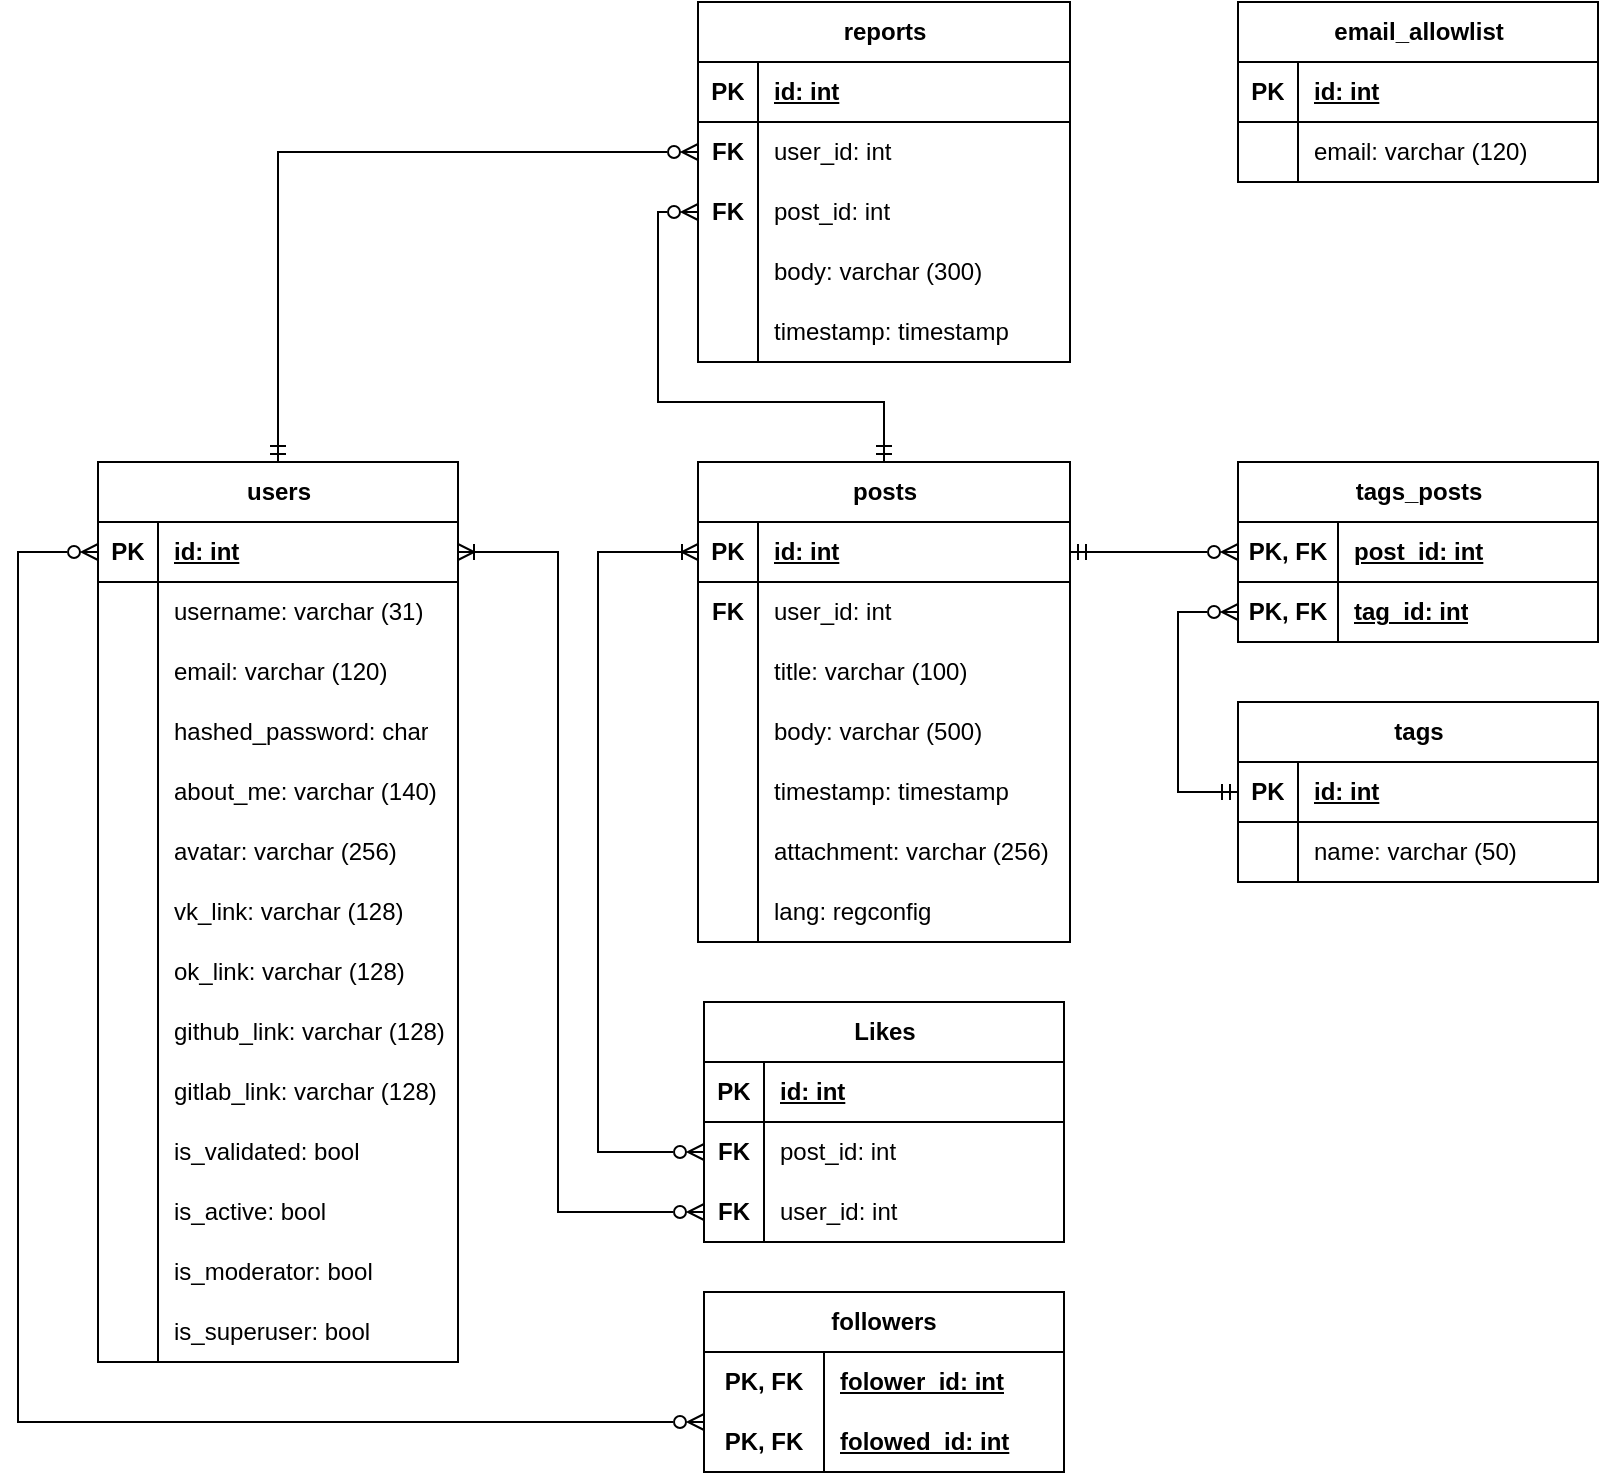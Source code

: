 <mxfile version="25.0.3">
  <diagram name="Page-1" id="2Q1OLSeuSMFc9mFQq8gH">
    <mxGraphModel dx="1562" dy="1948" grid="1" gridSize="10" guides="1" tooltips="1" connect="1" arrows="1" fold="1" page="1" pageScale="1" pageWidth="827" pageHeight="1169" math="0" shadow="0">
      <root>
        <mxCell id="0" />
        <mxCell id="1" parent="0" />
        <mxCell id="EeX4CJ8ePAJ3Jt6uAN1j-5" value="users" style="shape=table;startSize=30;container=1;collapsible=1;childLayout=tableLayout;fixedRows=1;rowLines=0;fontStyle=1;align=center;resizeLast=1;html=1;" parent="1" vertex="1">
          <mxGeometry x="90" y="80" width="180" height="450" as="geometry" />
        </mxCell>
        <mxCell id="EeX4CJ8ePAJ3Jt6uAN1j-6" value="" style="shape=tableRow;horizontal=0;startSize=0;swimlaneHead=0;swimlaneBody=0;fillColor=none;collapsible=0;dropTarget=0;points=[[0,0.5],[1,0.5]];portConstraint=eastwest;top=0;left=0;right=0;bottom=1;" parent="EeX4CJ8ePAJ3Jt6uAN1j-5" vertex="1">
          <mxGeometry y="30" width="180" height="30" as="geometry" />
        </mxCell>
        <mxCell id="EeX4CJ8ePAJ3Jt6uAN1j-7" value="PK" style="shape=partialRectangle;connectable=0;fillColor=none;top=0;left=0;bottom=0;right=0;fontStyle=1;overflow=hidden;whiteSpace=wrap;html=1;" parent="EeX4CJ8ePAJ3Jt6uAN1j-6" vertex="1">
          <mxGeometry width="30" height="30" as="geometry">
            <mxRectangle width="30" height="30" as="alternateBounds" />
          </mxGeometry>
        </mxCell>
        <mxCell id="EeX4CJ8ePAJ3Jt6uAN1j-8" value="id: int" style="shape=partialRectangle;connectable=0;fillColor=none;top=0;left=0;bottom=0;right=0;align=left;spacingLeft=6;fontStyle=5;overflow=hidden;whiteSpace=wrap;html=1;" parent="EeX4CJ8ePAJ3Jt6uAN1j-6" vertex="1">
          <mxGeometry x="30" width="150" height="30" as="geometry">
            <mxRectangle width="150" height="30" as="alternateBounds" />
          </mxGeometry>
        </mxCell>
        <mxCell id="EeX4CJ8ePAJ3Jt6uAN1j-9" value="" style="shape=tableRow;horizontal=0;startSize=0;swimlaneHead=0;swimlaneBody=0;fillColor=none;collapsible=0;dropTarget=0;points=[[0,0.5],[1,0.5]];portConstraint=eastwest;top=0;left=0;right=0;bottom=0;" parent="EeX4CJ8ePAJ3Jt6uAN1j-5" vertex="1">
          <mxGeometry y="60" width="180" height="30" as="geometry" />
        </mxCell>
        <mxCell id="EeX4CJ8ePAJ3Jt6uAN1j-10" value="" style="shape=partialRectangle;connectable=0;fillColor=none;top=0;left=0;bottom=0;right=0;editable=1;overflow=hidden;whiteSpace=wrap;html=1;" parent="EeX4CJ8ePAJ3Jt6uAN1j-9" vertex="1">
          <mxGeometry width="30" height="30" as="geometry">
            <mxRectangle width="30" height="30" as="alternateBounds" />
          </mxGeometry>
        </mxCell>
        <mxCell id="EeX4CJ8ePAJ3Jt6uAN1j-11" value="username: &lt;span&gt;varchar&lt;/span&gt; (31)" style="shape=partialRectangle;connectable=0;fillColor=none;top=0;left=0;bottom=0;right=0;align=left;spacingLeft=6;overflow=hidden;whiteSpace=wrap;html=1;" parent="EeX4CJ8ePAJ3Jt6uAN1j-9" vertex="1">
          <mxGeometry x="30" width="150" height="30" as="geometry">
            <mxRectangle width="150" height="30" as="alternateBounds" />
          </mxGeometry>
        </mxCell>
        <mxCell id="EeX4CJ8ePAJ3Jt6uAN1j-12" value="" style="shape=tableRow;horizontal=0;startSize=0;swimlaneHead=0;swimlaneBody=0;fillColor=none;collapsible=0;dropTarget=0;points=[[0,0.5],[1,0.5]];portConstraint=eastwest;top=0;left=0;right=0;bottom=0;" parent="EeX4CJ8ePAJ3Jt6uAN1j-5" vertex="1">
          <mxGeometry y="90" width="180" height="30" as="geometry" />
        </mxCell>
        <mxCell id="EeX4CJ8ePAJ3Jt6uAN1j-13" value="" style="shape=partialRectangle;connectable=0;fillColor=none;top=0;left=0;bottom=0;right=0;editable=1;overflow=hidden;whiteSpace=wrap;html=1;" parent="EeX4CJ8ePAJ3Jt6uAN1j-12" vertex="1">
          <mxGeometry width="30" height="30" as="geometry">
            <mxRectangle width="30" height="30" as="alternateBounds" />
          </mxGeometry>
        </mxCell>
        <mxCell id="EeX4CJ8ePAJ3Jt6uAN1j-14" value="email: &lt;span&gt;varchar&lt;/span&gt; (120)" style="shape=partialRectangle;connectable=0;fillColor=none;top=0;left=0;bottom=0;right=0;align=left;spacingLeft=6;overflow=hidden;whiteSpace=wrap;html=1;" parent="EeX4CJ8ePAJ3Jt6uAN1j-12" vertex="1">
          <mxGeometry x="30" width="150" height="30" as="geometry">
            <mxRectangle width="150" height="30" as="alternateBounds" />
          </mxGeometry>
        </mxCell>
        <mxCell id="EeX4CJ8ePAJ3Jt6uAN1j-15" value="" style="shape=tableRow;horizontal=0;startSize=0;swimlaneHead=0;swimlaneBody=0;fillColor=none;collapsible=0;dropTarget=0;points=[[0,0.5],[1,0.5]];portConstraint=eastwest;top=0;left=0;right=0;bottom=0;" parent="EeX4CJ8ePAJ3Jt6uAN1j-5" vertex="1">
          <mxGeometry y="120" width="180" height="30" as="geometry" />
        </mxCell>
        <mxCell id="EeX4CJ8ePAJ3Jt6uAN1j-16" value="" style="shape=partialRectangle;connectable=0;fillColor=none;top=0;left=0;bottom=0;right=0;editable=1;overflow=hidden;whiteSpace=wrap;html=1;" parent="EeX4CJ8ePAJ3Jt6uAN1j-15" vertex="1">
          <mxGeometry width="30" height="30" as="geometry">
            <mxRectangle width="30" height="30" as="alternateBounds" />
          </mxGeometry>
        </mxCell>
        <mxCell id="EeX4CJ8ePAJ3Jt6uAN1j-17" value="&lt;font face=&quot;Helvetica&quot;&gt;hashed_password: char&lt;/font&gt;" style="shape=partialRectangle;connectable=0;fillColor=none;top=0;left=0;bottom=0;right=0;align=left;spacingLeft=6;overflow=hidden;whiteSpace=wrap;html=1;" parent="EeX4CJ8ePAJ3Jt6uAN1j-15" vertex="1">
          <mxGeometry x="30" width="150" height="30" as="geometry">
            <mxRectangle width="150" height="30" as="alternateBounds" />
          </mxGeometry>
        </mxCell>
        <mxCell id="EeX4CJ8ePAJ3Jt6uAN1j-31" value="" style="shape=tableRow;horizontal=0;startSize=0;swimlaneHead=0;swimlaneBody=0;fillColor=none;collapsible=0;dropTarget=0;points=[[0,0.5],[1,0.5]];portConstraint=eastwest;top=0;left=0;right=0;bottom=0;" parent="EeX4CJ8ePAJ3Jt6uAN1j-5" vertex="1">
          <mxGeometry y="150" width="180" height="30" as="geometry" />
        </mxCell>
        <mxCell id="EeX4CJ8ePAJ3Jt6uAN1j-32" value="" style="shape=partialRectangle;connectable=0;fillColor=none;top=0;left=0;bottom=0;right=0;editable=1;overflow=hidden;whiteSpace=wrap;html=1;" parent="EeX4CJ8ePAJ3Jt6uAN1j-31" vertex="1">
          <mxGeometry width="30" height="30" as="geometry">
            <mxRectangle width="30" height="30" as="alternateBounds" />
          </mxGeometry>
        </mxCell>
        <mxCell id="EeX4CJ8ePAJ3Jt6uAN1j-33" value="about_me:&lt;span&gt; varchar&lt;/span&gt; (140)" style="shape=partialRectangle;connectable=0;fillColor=none;top=0;left=0;bottom=0;right=0;align=left;spacingLeft=6;overflow=hidden;whiteSpace=wrap;html=1;" parent="EeX4CJ8ePAJ3Jt6uAN1j-31" vertex="1">
          <mxGeometry x="30" width="150" height="30" as="geometry">
            <mxRectangle width="150" height="30" as="alternateBounds" />
          </mxGeometry>
        </mxCell>
        <mxCell id="EeX4CJ8ePAJ3Jt6uAN1j-34" value="" style="shape=tableRow;horizontal=0;startSize=0;swimlaneHead=0;swimlaneBody=0;fillColor=none;collapsible=0;dropTarget=0;points=[[0,0.5],[1,0.5]];portConstraint=eastwest;top=0;left=0;right=0;bottom=0;" parent="EeX4CJ8ePAJ3Jt6uAN1j-5" vertex="1">
          <mxGeometry y="180" width="180" height="30" as="geometry" />
        </mxCell>
        <mxCell id="EeX4CJ8ePAJ3Jt6uAN1j-35" value="" style="shape=partialRectangle;connectable=0;fillColor=none;top=0;left=0;bottom=0;right=0;editable=1;overflow=hidden;whiteSpace=wrap;html=1;" parent="EeX4CJ8ePAJ3Jt6uAN1j-34" vertex="1">
          <mxGeometry width="30" height="30" as="geometry">
            <mxRectangle width="30" height="30" as="alternateBounds" />
          </mxGeometry>
        </mxCell>
        <mxCell id="EeX4CJ8ePAJ3Jt6uAN1j-36" value="avatar: &lt;span&gt;varchar&lt;/span&gt; (256)" style="shape=partialRectangle;connectable=0;fillColor=none;top=0;left=0;bottom=0;right=0;align=left;spacingLeft=6;overflow=hidden;whiteSpace=wrap;html=1;" parent="EeX4CJ8ePAJ3Jt6uAN1j-34" vertex="1">
          <mxGeometry x="30" width="150" height="30" as="geometry">
            <mxRectangle width="150" height="30" as="alternateBounds" />
          </mxGeometry>
        </mxCell>
        <mxCell id="EeX4CJ8ePAJ3Jt6uAN1j-37" value="" style="shape=tableRow;horizontal=0;startSize=0;swimlaneHead=0;swimlaneBody=0;fillColor=none;collapsible=0;dropTarget=0;points=[[0,0.5],[1,0.5]];portConstraint=eastwest;top=0;left=0;right=0;bottom=0;" parent="EeX4CJ8ePAJ3Jt6uAN1j-5" vertex="1">
          <mxGeometry y="210" width="180" height="30" as="geometry" />
        </mxCell>
        <mxCell id="EeX4CJ8ePAJ3Jt6uAN1j-38" value="" style="shape=partialRectangle;connectable=0;fillColor=none;top=0;left=0;bottom=0;right=0;editable=1;overflow=hidden;whiteSpace=wrap;html=1;" parent="EeX4CJ8ePAJ3Jt6uAN1j-37" vertex="1">
          <mxGeometry width="30" height="30" as="geometry">
            <mxRectangle width="30" height="30" as="alternateBounds" />
          </mxGeometry>
        </mxCell>
        <mxCell id="EeX4CJ8ePAJ3Jt6uAN1j-39" value="&lt;div&gt;vk_link: &lt;span&gt;varchar &lt;/span&gt;(128)&lt;/div&gt;" style="shape=partialRectangle;connectable=0;fillColor=none;top=0;left=0;bottom=0;right=0;align=left;spacingLeft=6;overflow=hidden;whiteSpace=wrap;html=1;" parent="EeX4CJ8ePAJ3Jt6uAN1j-37" vertex="1">
          <mxGeometry x="30" width="150" height="30" as="geometry">
            <mxRectangle width="150" height="30" as="alternateBounds" />
          </mxGeometry>
        </mxCell>
        <mxCell id="EeX4CJ8ePAJ3Jt6uAN1j-40" value="" style="shape=tableRow;horizontal=0;startSize=0;swimlaneHead=0;swimlaneBody=0;fillColor=none;collapsible=0;dropTarget=0;points=[[0,0.5],[1,0.5]];portConstraint=eastwest;top=0;left=0;right=0;bottom=0;" parent="EeX4CJ8ePAJ3Jt6uAN1j-5" vertex="1">
          <mxGeometry y="240" width="180" height="30" as="geometry" />
        </mxCell>
        <mxCell id="EeX4CJ8ePAJ3Jt6uAN1j-41" value="" style="shape=partialRectangle;connectable=0;fillColor=none;top=0;left=0;bottom=0;right=0;editable=1;overflow=hidden;whiteSpace=wrap;html=1;" parent="EeX4CJ8ePAJ3Jt6uAN1j-40" vertex="1">
          <mxGeometry width="30" height="30" as="geometry">
            <mxRectangle width="30" height="30" as="alternateBounds" />
          </mxGeometry>
        </mxCell>
        <mxCell id="EeX4CJ8ePAJ3Jt6uAN1j-42" value="&lt;div&gt;ok_link: &lt;span&gt;varchar &lt;/span&gt;(128)&lt;/div&gt;" style="shape=partialRectangle;connectable=0;fillColor=none;top=0;left=0;bottom=0;right=0;align=left;spacingLeft=6;overflow=hidden;whiteSpace=wrap;html=1;" parent="EeX4CJ8ePAJ3Jt6uAN1j-40" vertex="1">
          <mxGeometry x="30" width="150" height="30" as="geometry">
            <mxRectangle width="150" height="30" as="alternateBounds" />
          </mxGeometry>
        </mxCell>
        <mxCell id="EeX4CJ8ePAJ3Jt6uAN1j-43" value="" style="shape=tableRow;horizontal=0;startSize=0;swimlaneHead=0;swimlaneBody=0;fillColor=none;collapsible=0;dropTarget=0;points=[[0,0.5],[1,0.5]];portConstraint=eastwest;top=0;left=0;right=0;bottom=0;" parent="EeX4CJ8ePAJ3Jt6uAN1j-5" vertex="1">
          <mxGeometry y="270" width="180" height="30" as="geometry" />
        </mxCell>
        <mxCell id="EeX4CJ8ePAJ3Jt6uAN1j-44" value="" style="shape=partialRectangle;connectable=0;fillColor=none;top=0;left=0;bottom=0;right=0;editable=1;overflow=hidden;whiteSpace=wrap;html=1;" parent="EeX4CJ8ePAJ3Jt6uAN1j-43" vertex="1">
          <mxGeometry width="30" height="30" as="geometry">
            <mxRectangle width="30" height="30" as="alternateBounds" />
          </mxGeometry>
        </mxCell>
        <mxCell id="EeX4CJ8ePAJ3Jt6uAN1j-45" value="&lt;div&gt;github_link: &lt;span&gt;varchar &lt;/span&gt;(128)&lt;/div&gt;" style="shape=partialRectangle;connectable=0;fillColor=none;top=0;left=0;bottom=0;right=0;align=left;spacingLeft=6;overflow=hidden;whiteSpace=wrap;html=1;" parent="EeX4CJ8ePAJ3Jt6uAN1j-43" vertex="1">
          <mxGeometry x="30" width="150" height="30" as="geometry">
            <mxRectangle width="150" height="30" as="alternateBounds" />
          </mxGeometry>
        </mxCell>
        <mxCell id="EeX4CJ8ePAJ3Jt6uAN1j-46" value="" style="shape=tableRow;horizontal=0;startSize=0;swimlaneHead=0;swimlaneBody=0;fillColor=none;collapsible=0;dropTarget=0;points=[[0,0.5],[1,0.5]];portConstraint=eastwest;top=0;left=0;right=0;bottom=0;" parent="EeX4CJ8ePAJ3Jt6uAN1j-5" vertex="1">
          <mxGeometry y="300" width="180" height="30" as="geometry" />
        </mxCell>
        <mxCell id="EeX4CJ8ePAJ3Jt6uAN1j-47" value="" style="shape=partialRectangle;connectable=0;fillColor=none;top=0;left=0;bottom=0;right=0;editable=1;overflow=hidden;whiteSpace=wrap;html=1;" parent="EeX4CJ8ePAJ3Jt6uAN1j-46" vertex="1">
          <mxGeometry width="30" height="30" as="geometry">
            <mxRectangle width="30" height="30" as="alternateBounds" />
          </mxGeometry>
        </mxCell>
        <mxCell id="EeX4CJ8ePAJ3Jt6uAN1j-48" value="&lt;div&gt;gitlab_link: &lt;span&gt;varchar &lt;/span&gt;(128)&lt;/div&gt;" style="shape=partialRectangle;connectable=0;fillColor=none;top=0;left=0;bottom=0;right=0;align=left;spacingLeft=6;overflow=hidden;whiteSpace=wrap;html=1;" parent="EeX4CJ8ePAJ3Jt6uAN1j-46" vertex="1">
          <mxGeometry x="30" width="150" height="30" as="geometry">
            <mxRectangle width="150" height="30" as="alternateBounds" />
          </mxGeometry>
        </mxCell>
        <mxCell id="EeX4CJ8ePAJ3Jt6uAN1j-49" value="" style="shape=tableRow;horizontal=0;startSize=0;swimlaneHead=0;swimlaneBody=0;fillColor=none;collapsible=0;dropTarget=0;points=[[0,0.5],[1,0.5]];portConstraint=eastwest;top=0;left=0;right=0;bottom=0;" parent="EeX4CJ8ePAJ3Jt6uAN1j-5" vertex="1">
          <mxGeometry y="330" width="180" height="30" as="geometry" />
        </mxCell>
        <mxCell id="EeX4CJ8ePAJ3Jt6uAN1j-50" value="" style="shape=partialRectangle;connectable=0;fillColor=none;top=0;left=0;bottom=0;right=0;editable=1;overflow=hidden;whiteSpace=wrap;html=1;" parent="EeX4CJ8ePAJ3Jt6uAN1j-49" vertex="1">
          <mxGeometry width="30" height="30" as="geometry">
            <mxRectangle width="30" height="30" as="alternateBounds" />
          </mxGeometry>
        </mxCell>
        <mxCell id="EeX4CJ8ePAJ3Jt6uAN1j-51" value="is_validated: bool" style="shape=partialRectangle;connectable=0;fillColor=none;top=0;left=0;bottom=0;right=0;align=left;spacingLeft=6;overflow=hidden;whiteSpace=wrap;html=1;" parent="EeX4CJ8ePAJ3Jt6uAN1j-49" vertex="1">
          <mxGeometry x="30" width="150" height="30" as="geometry">
            <mxRectangle width="150" height="30" as="alternateBounds" />
          </mxGeometry>
        </mxCell>
        <mxCell id="EeX4CJ8ePAJ3Jt6uAN1j-52" value="" style="shape=tableRow;horizontal=0;startSize=0;swimlaneHead=0;swimlaneBody=0;fillColor=none;collapsible=0;dropTarget=0;points=[[0,0.5],[1,0.5]];portConstraint=eastwest;top=0;left=0;right=0;bottom=0;" parent="EeX4CJ8ePAJ3Jt6uAN1j-5" vertex="1">
          <mxGeometry y="360" width="180" height="30" as="geometry" />
        </mxCell>
        <mxCell id="EeX4CJ8ePAJ3Jt6uAN1j-53" value="" style="shape=partialRectangle;connectable=0;fillColor=none;top=0;left=0;bottom=0;right=0;editable=1;overflow=hidden;whiteSpace=wrap;html=1;" parent="EeX4CJ8ePAJ3Jt6uAN1j-52" vertex="1">
          <mxGeometry width="30" height="30" as="geometry">
            <mxRectangle width="30" height="30" as="alternateBounds" />
          </mxGeometry>
        </mxCell>
        <mxCell id="EeX4CJ8ePAJ3Jt6uAN1j-54" value="is_active: bool" style="shape=partialRectangle;connectable=0;fillColor=none;top=0;left=0;bottom=0;right=0;align=left;spacingLeft=6;overflow=hidden;whiteSpace=wrap;html=1;" parent="EeX4CJ8ePAJ3Jt6uAN1j-52" vertex="1">
          <mxGeometry x="30" width="150" height="30" as="geometry">
            <mxRectangle width="150" height="30" as="alternateBounds" />
          </mxGeometry>
        </mxCell>
        <mxCell id="EeX4CJ8ePAJ3Jt6uAN1j-55" value="" style="shape=tableRow;horizontal=0;startSize=0;swimlaneHead=0;swimlaneBody=0;fillColor=none;collapsible=0;dropTarget=0;points=[[0,0.5],[1,0.5]];portConstraint=eastwest;top=0;left=0;right=0;bottom=0;" parent="EeX4CJ8ePAJ3Jt6uAN1j-5" vertex="1">
          <mxGeometry y="390" width="180" height="30" as="geometry" />
        </mxCell>
        <mxCell id="EeX4CJ8ePAJ3Jt6uAN1j-56" value="" style="shape=partialRectangle;connectable=0;fillColor=none;top=0;left=0;bottom=0;right=0;editable=1;overflow=hidden;whiteSpace=wrap;html=1;" parent="EeX4CJ8ePAJ3Jt6uAN1j-55" vertex="1">
          <mxGeometry width="30" height="30" as="geometry">
            <mxRectangle width="30" height="30" as="alternateBounds" />
          </mxGeometry>
        </mxCell>
        <mxCell id="EeX4CJ8ePAJ3Jt6uAN1j-57" value="is_moderator: bool" style="shape=partialRectangle;connectable=0;fillColor=none;top=0;left=0;bottom=0;right=0;align=left;spacingLeft=6;overflow=hidden;whiteSpace=wrap;html=1;" parent="EeX4CJ8ePAJ3Jt6uAN1j-55" vertex="1">
          <mxGeometry x="30" width="150" height="30" as="geometry">
            <mxRectangle width="150" height="30" as="alternateBounds" />
          </mxGeometry>
        </mxCell>
        <mxCell id="zmyb6nC7p92Y81AdXvrG-46" value="" style="shape=tableRow;horizontal=0;startSize=0;swimlaneHead=0;swimlaneBody=0;fillColor=none;collapsible=0;dropTarget=0;points=[[0,0.5],[1,0.5]];portConstraint=eastwest;top=0;left=0;right=0;bottom=0;" parent="EeX4CJ8ePAJ3Jt6uAN1j-5" vertex="1">
          <mxGeometry y="420" width="180" height="30" as="geometry" />
        </mxCell>
        <mxCell id="zmyb6nC7p92Y81AdXvrG-47" value="" style="shape=partialRectangle;connectable=0;fillColor=none;top=0;left=0;bottom=0;right=0;editable=1;overflow=hidden;whiteSpace=wrap;html=1;" parent="zmyb6nC7p92Y81AdXvrG-46" vertex="1">
          <mxGeometry width="30" height="30" as="geometry">
            <mxRectangle width="30" height="30" as="alternateBounds" />
          </mxGeometry>
        </mxCell>
        <mxCell id="zmyb6nC7p92Y81AdXvrG-48" value="is_superuser: bool" style="shape=partialRectangle;connectable=0;fillColor=none;top=0;left=0;bottom=0;right=0;align=left;spacingLeft=6;overflow=hidden;whiteSpace=wrap;html=1;" parent="zmyb6nC7p92Y81AdXvrG-46" vertex="1">
          <mxGeometry x="30" width="150" height="30" as="geometry">
            <mxRectangle width="150" height="30" as="alternateBounds" />
          </mxGeometry>
        </mxCell>
        <mxCell id="EeX4CJ8ePAJ3Jt6uAN1j-74" value="tags" style="shape=table;startSize=30;container=1;collapsible=1;childLayout=tableLayout;fixedRows=1;rowLines=0;fontStyle=1;align=center;resizeLast=1;html=1;" parent="1" vertex="1">
          <mxGeometry x="660" y="200" width="180" height="90" as="geometry" />
        </mxCell>
        <mxCell id="EeX4CJ8ePAJ3Jt6uAN1j-75" value="" style="shape=tableRow;horizontal=0;startSize=0;swimlaneHead=0;swimlaneBody=0;fillColor=none;collapsible=0;dropTarget=0;points=[[0,0.5],[1,0.5]];portConstraint=eastwest;top=0;left=0;right=0;bottom=1;" parent="EeX4CJ8ePAJ3Jt6uAN1j-74" vertex="1">
          <mxGeometry y="30" width="180" height="30" as="geometry" />
        </mxCell>
        <mxCell id="EeX4CJ8ePAJ3Jt6uAN1j-76" value="PK" style="shape=partialRectangle;connectable=0;fillColor=none;top=0;left=0;bottom=0;right=0;fontStyle=1;overflow=hidden;whiteSpace=wrap;html=1;" parent="EeX4CJ8ePAJ3Jt6uAN1j-75" vertex="1">
          <mxGeometry width="30" height="30" as="geometry">
            <mxRectangle width="30" height="30" as="alternateBounds" />
          </mxGeometry>
        </mxCell>
        <mxCell id="EeX4CJ8ePAJ3Jt6uAN1j-77" value="id: int" style="shape=partialRectangle;connectable=0;fillColor=none;top=0;left=0;bottom=0;right=0;align=left;spacingLeft=6;fontStyle=5;overflow=hidden;whiteSpace=wrap;html=1;" parent="EeX4CJ8ePAJ3Jt6uAN1j-75" vertex="1">
          <mxGeometry x="30" width="150" height="30" as="geometry">
            <mxRectangle width="150" height="30" as="alternateBounds" />
          </mxGeometry>
        </mxCell>
        <mxCell id="EeX4CJ8ePAJ3Jt6uAN1j-78" value="" style="shape=tableRow;horizontal=0;startSize=0;swimlaneHead=0;swimlaneBody=0;fillColor=none;collapsible=0;dropTarget=0;points=[[0,0.5],[1,0.5]];portConstraint=eastwest;top=0;left=0;right=0;bottom=0;" parent="EeX4CJ8ePAJ3Jt6uAN1j-74" vertex="1">
          <mxGeometry y="60" width="180" height="30" as="geometry" />
        </mxCell>
        <mxCell id="EeX4CJ8ePAJ3Jt6uAN1j-79" value="" style="shape=partialRectangle;connectable=0;fillColor=none;top=0;left=0;bottom=0;right=0;editable=1;overflow=hidden;whiteSpace=wrap;html=1;" parent="EeX4CJ8ePAJ3Jt6uAN1j-78" vertex="1">
          <mxGeometry width="30" height="30" as="geometry">
            <mxRectangle width="30" height="30" as="alternateBounds" />
          </mxGeometry>
        </mxCell>
        <mxCell id="EeX4CJ8ePAJ3Jt6uAN1j-80" value="name: &lt;span&gt;varchar&lt;/span&gt; (50)" style="shape=partialRectangle;connectable=0;fillColor=none;top=0;left=0;bottom=0;right=0;align=left;spacingLeft=6;overflow=hidden;whiteSpace=wrap;html=1;" parent="EeX4CJ8ePAJ3Jt6uAN1j-78" vertex="1">
          <mxGeometry x="30" width="150" height="30" as="geometry">
            <mxRectangle width="150" height="30" as="alternateBounds" />
          </mxGeometry>
        </mxCell>
        <mxCell id="do1smNOPOPB0m0wCNJ7d-18" style="edgeStyle=orthogonalEdgeStyle;rounded=0;orthogonalLoop=1;jettySize=auto;html=1;entryX=0;entryY=0.5;entryDx=0;entryDy=0;endArrow=ERzeroToMany;endFill=0;startArrow=ERzeroToMany;startFill=0;" parent="1" source="EeX4CJ8ePAJ3Jt6uAN1j-106" target="EeX4CJ8ePAJ3Jt6uAN1j-6" edge="1">
          <mxGeometry relative="1" as="geometry">
            <Array as="points">
              <mxPoint x="50" y="560" />
              <mxPoint x="50" y="125" />
            </Array>
          </mxGeometry>
        </mxCell>
        <mxCell id="EeX4CJ8ePAJ3Jt6uAN1j-106" value="followers" style="shape=table;startSize=30;container=1;collapsible=1;childLayout=tableLayout;fixedRows=1;rowLines=0;fontStyle=1;align=center;resizeLast=1;html=1;whiteSpace=wrap;" parent="1" vertex="1">
          <mxGeometry x="393" y="495" width="180" height="90" as="geometry" />
        </mxCell>
        <mxCell id="EeX4CJ8ePAJ3Jt6uAN1j-107" value="" style="shape=tableRow;horizontal=0;startSize=0;swimlaneHead=0;swimlaneBody=0;fillColor=none;collapsible=0;dropTarget=0;points=[[0,0.5],[1,0.5]];portConstraint=eastwest;top=0;left=0;right=0;bottom=0;html=1;" parent="EeX4CJ8ePAJ3Jt6uAN1j-106" vertex="1">
          <mxGeometry y="30" width="180" height="30" as="geometry" />
        </mxCell>
        <mxCell id="EeX4CJ8ePAJ3Jt6uAN1j-108" value="PK, FK" style="shape=partialRectangle;connectable=0;fillColor=none;top=0;left=0;bottom=0;right=0;fontStyle=1;overflow=hidden;html=1;whiteSpace=wrap;" parent="EeX4CJ8ePAJ3Jt6uAN1j-107" vertex="1">
          <mxGeometry width="60" height="30" as="geometry">
            <mxRectangle width="60" height="30" as="alternateBounds" />
          </mxGeometry>
        </mxCell>
        <mxCell id="EeX4CJ8ePAJ3Jt6uAN1j-109" value="folower_id: int" style="shape=partialRectangle;connectable=0;fillColor=none;top=0;left=0;bottom=0;right=0;align=left;spacingLeft=6;fontStyle=5;overflow=hidden;html=1;whiteSpace=wrap;" parent="EeX4CJ8ePAJ3Jt6uAN1j-107" vertex="1">
          <mxGeometry x="60" width="120" height="30" as="geometry">
            <mxRectangle width="120" height="30" as="alternateBounds" />
          </mxGeometry>
        </mxCell>
        <mxCell id="EeX4CJ8ePAJ3Jt6uAN1j-110" value="" style="shape=tableRow;horizontal=0;startSize=0;swimlaneHead=0;swimlaneBody=0;fillColor=none;collapsible=0;dropTarget=0;points=[[0,0.5],[1,0.5]];portConstraint=eastwest;top=0;left=0;right=0;bottom=1;html=1;" parent="EeX4CJ8ePAJ3Jt6uAN1j-106" vertex="1">
          <mxGeometry y="60" width="180" height="30" as="geometry" />
        </mxCell>
        <mxCell id="EeX4CJ8ePAJ3Jt6uAN1j-111" value="PK, FK" style="shape=partialRectangle;connectable=0;fillColor=none;top=0;left=0;bottom=0;right=0;fontStyle=1;overflow=hidden;html=1;whiteSpace=wrap;" parent="EeX4CJ8ePAJ3Jt6uAN1j-110" vertex="1">
          <mxGeometry width="60" height="30" as="geometry">
            <mxRectangle width="60" height="30" as="alternateBounds" />
          </mxGeometry>
        </mxCell>
        <mxCell id="EeX4CJ8ePAJ3Jt6uAN1j-112" value="folowed_id: int" style="shape=partialRectangle;connectable=0;fillColor=none;top=0;left=0;bottom=0;right=0;align=left;spacingLeft=6;fontStyle=5;overflow=hidden;html=1;whiteSpace=wrap;" parent="EeX4CJ8ePAJ3Jt6uAN1j-110" vertex="1">
          <mxGeometry x="60" width="120" height="30" as="geometry">
            <mxRectangle width="120" height="30" as="alternateBounds" />
          </mxGeometry>
        </mxCell>
        <mxCell id="EeX4CJ8ePAJ3Jt6uAN1j-121" value="Likes" style="shape=table;startSize=30;container=1;collapsible=1;childLayout=tableLayout;fixedRows=1;rowLines=0;fontStyle=1;align=center;resizeLast=1;html=1;" parent="1" vertex="1">
          <mxGeometry x="393" y="350" width="180" height="120" as="geometry" />
        </mxCell>
        <mxCell id="EeX4CJ8ePAJ3Jt6uAN1j-122" value="" style="shape=tableRow;horizontal=0;startSize=0;swimlaneHead=0;swimlaneBody=0;fillColor=none;collapsible=0;dropTarget=0;points=[[0,0.5],[1,0.5]];portConstraint=eastwest;top=0;left=0;right=0;bottom=1;" parent="EeX4CJ8ePAJ3Jt6uAN1j-121" vertex="1">
          <mxGeometry y="30" width="180" height="30" as="geometry" />
        </mxCell>
        <mxCell id="EeX4CJ8ePAJ3Jt6uAN1j-123" value="PK" style="shape=partialRectangle;connectable=0;fillColor=none;top=0;left=0;bottom=0;right=0;fontStyle=1;overflow=hidden;whiteSpace=wrap;html=1;" parent="EeX4CJ8ePAJ3Jt6uAN1j-122" vertex="1">
          <mxGeometry width="30" height="30" as="geometry">
            <mxRectangle width="30" height="30" as="alternateBounds" />
          </mxGeometry>
        </mxCell>
        <mxCell id="EeX4CJ8ePAJ3Jt6uAN1j-124" value="id: int" style="shape=partialRectangle;connectable=0;fillColor=none;top=0;left=0;bottom=0;right=0;align=left;spacingLeft=6;fontStyle=5;overflow=hidden;whiteSpace=wrap;html=1;" parent="EeX4CJ8ePAJ3Jt6uAN1j-122" vertex="1">
          <mxGeometry x="30" width="150" height="30" as="geometry">
            <mxRectangle width="150" height="30" as="alternateBounds" />
          </mxGeometry>
        </mxCell>
        <mxCell id="EeX4CJ8ePAJ3Jt6uAN1j-125" value="" style="shape=tableRow;horizontal=0;startSize=0;swimlaneHead=0;swimlaneBody=0;fillColor=none;collapsible=0;dropTarget=0;points=[[0,0.5],[1,0.5]];portConstraint=eastwest;top=0;left=0;right=0;bottom=0;" parent="EeX4CJ8ePAJ3Jt6uAN1j-121" vertex="1">
          <mxGeometry y="60" width="180" height="30" as="geometry" />
        </mxCell>
        <mxCell id="EeX4CJ8ePAJ3Jt6uAN1j-126" value="FK" style="shape=partialRectangle;connectable=0;fillColor=none;top=0;left=0;bottom=0;right=0;editable=1;overflow=hidden;whiteSpace=wrap;html=1;fontStyle=1" parent="EeX4CJ8ePAJ3Jt6uAN1j-125" vertex="1">
          <mxGeometry width="30" height="30" as="geometry">
            <mxRectangle width="30" height="30" as="alternateBounds" />
          </mxGeometry>
        </mxCell>
        <mxCell id="EeX4CJ8ePAJ3Jt6uAN1j-127" value="post_id: int" style="shape=partialRectangle;connectable=0;fillColor=none;top=0;left=0;bottom=0;right=0;align=left;spacingLeft=6;overflow=hidden;whiteSpace=wrap;html=1;" parent="EeX4CJ8ePAJ3Jt6uAN1j-125" vertex="1">
          <mxGeometry x="30" width="150" height="30" as="geometry">
            <mxRectangle width="150" height="30" as="alternateBounds" />
          </mxGeometry>
        </mxCell>
        <mxCell id="EeX4CJ8ePAJ3Jt6uAN1j-128" value="" style="shape=tableRow;horizontal=0;startSize=0;swimlaneHead=0;swimlaneBody=0;fillColor=none;collapsible=0;dropTarget=0;points=[[0,0.5],[1,0.5]];portConstraint=eastwest;top=0;left=0;right=0;bottom=0;fontStyle=1" parent="EeX4CJ8ePAJ3Jt6uAN1j-121" vertex="1">
          <mxGeometry y="90" width="180" height="30" as="geometry" />
        </mxCell>
        <mxCell id="EeX4CJ8ePAJ3Jt6uAN1j-129" value="&lt;b&gt;FK&lt;/b&gt;" style="shape=partialRectangle;connectable=0;fillColor=none;top=0;left=0;bottom=0;right=0;editable=1;overflow=hidden;whiteSpace=wrap;html=1;" parent="EeX4CJ8ePAJ3Jt6uAN1j-128" vertex="1">
          <mxGeometry width="30" height="30" as="geometry">
            <mxRectangle width="30" height="30" as="alternateBounds" />
          </mxGeometry>
        </mxCell>
        <mxCell id="EeX4CJ8ePAJ3Jt6uAN1j-130" value="user_id: int" style="shape=partialRectangle;connectable=0;fillColor=none;top=0;left=0;bottom=0;right=0;align=left;spacingLeft=6;overflow=hidden;whiteSpace=wrap;html=1;" parent="EeX4CJ8ePAJ3Jt6uAN1j-128" vertex="1">
          <mxGeometry x="30" width="150" height="30" as="geometry">
            <mxRectangle width="150" height="30" as="alternateBounds" />
          </mxGeometry>
        </mxCell>
        <mxCell id="EeX4CJ8ePAJ3Jt6uAN1j-58" value="posts" style="shape=table;startSize=30;container=1;collapsible=1;childLayout=tableLayout;fixedRows=1;rowLines=0;fontStyle=1;align=center;resizeLast=1;html=1;" parent="1" vertex="1">
          <mxGeometry x="390" y="80" width="186" height="240" as="geometry" />
        </mxCell>
        <mxCell id="EeX4CJ8ePAJ3Jt6uAN1j-59" value="" style="shape=tableRow;horizontal=0;startSize=0;swimlaneHead=0;swimlaneBody=0;fillColor=none;collapsible=0;dropTarget=0;points=[[0,0.5],[1,0.5]];portConstraint=eastwest;top=0;left=0;right=0;bottom=1;" parent="EeX4CJ8ePAJ3Jt6uAN1j-58" vertex="1">
          <mxGeometry y="30" width="186" height="30" as="geometry" />
        </mxCell>
        <mxCell id="EeX4CJ8ePAJ3Jt6uAN1j-60" value="PK" style="shape=partialRectangle;connectable=0;fillColor=none;top=0;left=0;bottom=0;right=0;fontStyle=1;overflow=hidden;whiteSpace=wrap;html=1;" parent="EeX4CJ8ePAJ3Jt6uAN1j-59" vertex="1">
          <mxGeometry width="30" height="30" as="geometry">
            <mxRectangle width="30" height="30" as="alternateBounds" />
          </mxGeometry>
        </mxCell>
        <mxCell id="EeX4CJ8ePAJ3Jt6uAN1j-61" value="id: int" style="shape=partialRectangle;connectable=0;fillColor=none;top=0;left=0;bottom=0;right=0;align=left;spacingLeft=6;fontStyle=5;overflow=hidden;whiteSpace=wrap;html=1;" parent="EeX4CJ8ePAJ3Jt6uAN1j-59" vertex="1">
          <mxGeometry x="30" width="156" height="30" as="geometry">
            <mxRectangle width="156" height="30" as="alternateBounds" />
          </mxGeometry>
        </mxCell>
        <mxCell id="EeX4CJ8ePAJ3Jt6uAN1j-71" value="" style="shape=tableRow;horizontal=0;startSize=0;swimlaneHead=0;swimlaneBody=0;fillColor=none;collapsible=0;dropTarget=0;points=[[0,0.5],[1,0.5]];portConstraint=eastwest;top=0;left=0;right=0;bottom=0;" parent="EeX4CJ8ePAJ3Jt6uAN1j-58" vertex="1">
          <mxGeometry y="60" width="186" height="30" as="geometry" />
        </mxCell>
        <mxCell id="EeX4CJ8ePAJ3Jt6uAN1j-72" value="FK" style="shape=partialRectangle;connectable=0;fillColor=none;top=0;left=0;bottom=0;right=0;editable=1;overflow=hidden;whiteSpace=wrap;html=1;fontStyle=1" parent="EeX4CJ8ePAJ3Jt6uAN1j-71" vertex="1">
          <mxGeometry width="30" height="30" as="geometry">
            <mxRectangle width="30" height="30" as="alternateBounds" />
          </mxGeometry>
        </mxCell>
        <mxCell id="EeX4CJ8ePAJ3Jt6uAN1j-73" value="user_id: int" style="shape=partialRectangle;connectable=0;fillColor=none;top=0;left=0;bottom=0;right=0;align=left;spacingLeft=6;overflow=hidden;whiteSpace=wrap;html=1;" parent="EeX4CJ8ePAJ3Jt6uAN1j-71" vertex="1">
          <mxGeometry x="30" width="156" height="30" as="geometry">
            <mxRectangle width="156" height="30" as="alternateBounds" />
          </mxGeometry>
        </mxCell>
        <mxCell id="EeX4CJ8ePAJ3Jt6uAN1j-65" value="" style="shape=tableRow;horizontal=0;startSize=0;swimlaneHead=0;swimlaneBody=0;fillColor=none;collapsible=0;dropTarget=0;points=[[0,0.5],[1,0.5]];portConstraint=eastwest;top=0;left=0;right=0;bottom=0;" parent="EeX4CJ8ePAJ3Jt6uAN1j-58" vertex="1">
          <mxGeometry y="90" width="186" height="30" as="geometry" />
        </mxCell>
        <mxCell id="EeX4CJ8ePAJ3Jt6uAN1j-66" value="" style="shape=partialRectangle;connectable=0;fillColor=none;top=0;left=0;bottom=0;right=0;editable=1;overflow=hidden;whiteSpace=wrap;html=1;" parent="EeX4CJ8ePAJ3Jt6uAN1j-65" vertex="1">
          <mxGeometry width="30" height="30" as="geometry">
            <mxRectangle width="30" height="30" as="alternateBounds" />
          </mxGeometry>
        </mxCell>
        <mxCell id="EeX4CJ8ePAJ3Jt6uAN1j-67" value="title: &lt;span&gt;varchar&lt;/span&gt; (100)" style="shape=partialRectangle;connectable=0;fillColor=none;top=0;left=0;bottom=0;right=0;align=left;spacingLeft=6;overflow=hidden;whiteSpace=wrap;html=1;" parent="EeX4CJ8ePAJ3Jt6uAN1j-65" vertex="1">
          <mxGeometry x="30" width="156" height="30" as="geometry">
            <mxRectangle width="156" height="30" as="alternateBounds" />
          </mxGeometry>
        </mxCell>
        <mxCell id="do1smNOPOPB0m0wCNJ7d-1" value="" style="shape=tableRow;horizontal=0;startSize=0;swimlaneHead=0;swimlaneBody=0;fillColor=none;collapsible=0;dropTarget=0;points=[[0,0.5],[1,0.5]];portConstraint=eastwest;top=0;left=0;right=0;bottom=0;" parent="EeX4CJ8ePAJ3Jt6uAN1j-58" vertex="1">
          <mxGeometry y="120" width="186" height="30" as="geometry" />
        </mxCell>
        <mxCell id="do1smNOPOPB0m0wCNJ7d-2" value="" style="shape=partialRectangle;connectable=0;fillColor=none;top=0;left=0;bottom=0;right=0;editable=1;overflow=hidden;whiteSpace=wrap;html=1;" parent="do1smNOPOPB0m0wCNJ7d-1" vertex="1">
          <mxGeometry width="30" height="30" as="geometry">
            <mxRectangle width="30" height="30" as="alternateBounds" />
          </mxGeometry>
        </mxCell>
        <mxCell id="do1smNOPOPB0m0wCNJ7d-3" value="body: &lt;span&gt;varchar&lt;/span&gt; (500)" style="shape=partialRectangle;connectable=0;fillColor=none;top=0;left=0;bottom=0;right=0;align=left;spacingLeft=6;overflow=hidden;whiteSpace=wrap;html=1;" parent="do1smNOPOPB0m0wCNJ7d-1" vertex="1">
          <mxGeometry x="30" width="156" height="30" as="geometry">
            <mxRectangle width="156" height="30" as="alternateBounds" />
          </mxGeometry>
        </mxCell>
        <mxCell id="EeX4CJ8ePAJ3Jt6uAN1j-90" value="" style="shape=tableRow;horizontal=0;startSize=0;swimlaneHead=0;swimlaneBody=0;fillColor=none;collapsible=0;dropTarget=0;points=[[0,0.5],[1,0.5]];portConstraint=eastwest;top=0;left=0;right=0;bottom=0;" parent="EeX4CJ8ePAJ3Jt6uAN1j-58" vertex="1">
          <mxGeometry y="150" width="186" height="30" as="geometry" />
        </mxCell>
        <mxCell id="EeX4CJ8ePAJ3Jt6uAN1j-91" value="" style="shape=partialRectangle;connectable=0;fillColor=none;top=0;left=0;bottom=0;right=0;editable=1;overflow=hidden;whiteSpace=wrap;html=1;" parent="EeX4CJ8ePAJ3Jt6uAN1j-90" vertex="1">
          <mxGeometry width="30" height="30" as="geometry">
            <mxRectangle width="30" height="30" as="alternateBounds" />
          </mxGeometry>
        </mxCell>
        <mxCell id="EeX4CJ8ePAJ3Jt6uAN1j-92" value="timestamp: timestamp" style="shape=partialRectangle;connectable=0;fillColor=none;top=0;left=0;bottom=0;right=0;align=left;spacingLeft=6;overflow=hidden;whiteSpace=wrap;html=1;" parent="EeX4CJ8ePAJ3Jt6uAN1j-90" vertex="1">
          <mxGeometry x="30" width="156" height="30" as="geometry">
            <mxRectangle width="156" height="30" as="alternateBounds" />
          </mxGeometry>
        </mxCell>
        <mxCell id="EeX4CJ8ePAJ3Jt6uAN1j-68" value="" style="shape=tableRow;horizontal=0;startSize=0;swimlaneHead=0;swimlaneBody=0;fillColor=none;collapsible=0;dropTarget=0;points=[[0,0.5],[1,0.5]];portConstraint=eastwest;top=0;left=0;right=0;bottom=0;" parent="EeX4CJ8ePAJ3Jt6uAN1j-58" vertex="1">
          <mxGeometry y="180" width="186" height="30" as="geometry" />
        </mxCell>
        <mxCell id="EeX4CJ8ePAJ3Jt6uAN1j-69" value="" style="shape=partialRectangle;connectable=0;fillColor=none;top=0;left=0;bottom=0;right=0;editable=1;overflow=hidden;whiteSpace=wrap;html=1;" parent="EeX4CJ8ePAJ3Jt6uAN1j-68" vertex="1">
          <mxGeometry width="30" height="30" as="geometry">
            <mxRectangle width="30" height="30" as="alternateBounds" />
          </mxGeometry>
        </mxCell>
        <mxCell id="EeX4CJ8ePAJ3Jt6uAN1j-70" value="attachment: &lt;span&gt;varchar&lt;/span&gt; (256)" style="shape=partialRectangle;connectable=0;fillColor=none;top=0;left=0;bottom=0;right=0;align=left;spacingLeft=6;overflow=hidden;whiteSpace=wrap;html=1;" parent="EeX4CJ8ePAJ3Jt6uAN1j-68" vertex="1">
          <mxGeometry x="30" width="156" height="30" as="geometry">
            <mxRectangle width="156" height="30" as="alternateBounds" />
          </mxGeometry>
        </mxCell>
        <mxCell id="BcSxE7E0WdXTvdpbZ13C-44" value="" style="shape=tableRow;horizontal=0;startSize=0;swimlaneHead=0;swimlaneBody=0;fillColor=none;collapsible=0;dropTarget=0;points=[[0,0.5],[1,0.5]];portConstraint=eastwest;top=0;left=0;right=0;bottom=0;" vertex="1" parent="EeX4CJ8ePAJ3Jt6uAN1j-58">
          <mxGeometry y="210" width="186" height="30" as="geometry" />
        </mxCell>
        <mxCell id="BcSxE7E0WdXTvdpbZ13C-45" value="" style="shape=partialRectangle;connectable=0;fillColor=none;top=0;left=0;bottom=0;right=0;editable=1;overflow=hidden;whiteSpace=wrap;html=1;" vertex="1" parent="BcSxE7E0WdXTvdpbZ13C-44">
          <mxGeometry width="30" height="30" as="geometry">
            <mxRectangle width="30" height="30" as="alternateBounds" />
          </mxGeometry>
        </mxCell>
        <mxCell id="BcSxE7E0WdXTvdpbZ13C-46" value="lang: regconfig" style="shape=partialRectangle;connectable=0;fillColor=none;top=0;left=0;bottom=0;right=0;align=left;spacingLeft=6;overflow=hidden;whiteSpace=wrap;html=1;" vertex="1" parent="BcSxE7E0WdXTvdpbZ13C-44">
          <mxGeometry x="30" width="156" height="30" as="geometry">
            <mxRectangle width="156" height="30" as="alternateBounds" />
          </mxGeometry>
        </mxCell>
        <mxCell id="do1smNOPOPB0m0wCNJ7d-4" value="tags_posts" style="shape=table;startSize=30;container=1;collapsible=1;childLayout=tableLayout;fixedRows=1;rowLines=0;fontStyle=1;align=center;resizeLast=1;html=1;" parent="1" vertex="1">
          <mxGeometry x="660" y="80" width="180" height="90" as="geometry" />
        </mxCell>
        <mxCell id="do1smNOPOPB0m0wCNJ7d-5" value="" style="shape=tableRow;horizontal=0;startSize=0;swimlaneHead=0;swimlaneBody=0;fillColor=none;collapsible=0;dropTarget=0;points=[[0,0.5],[1,0.5]];portConstraint=eastwest;top=0;left=0;right=0;bottom=1;" parent="do1smNOPOPB0m0wCNJ7d-4" vertex="1">
          <mxGeometry y="30" width="180" height="30" as="geometry" />
        </mxCell>
        <mxCell id="do1smNOPOPB0m0wCNJ7d-6" value="PK, FK" style="shape=partialRectangle;connectable=0;fillColor=none;top=0;left=0;bottom=0;right=0;fontStyle=1;overflow=hidden;whiteSpace=wrap;html=1;" parent="do1smNOPOPB0m0wCNJ7d-5" vertex="1">
          <mxGeometry width="50" height="30" as="geometry">
            <mxRectangle width="50" height="30" as="alternateBounds" />
          </mxGeometry>
        </mxCell>
        <mxCell id="do1smNOPOPB0m0wCNJ7d-7" value="post_id: int" style="shape=partialRectangle;connectable=0;fillColor=none;top=0;left=0;bottom=0;right=0;align=left;spacingLeft=6;fontStyle=5;overflow=hidden;whiteSpace=wrap;html=1;" parent="do1smNOPOPB0m0wCNJ7d-5" vertex="1">
          <mxGeometry x="50" width="130" height="30" as="geometry">
            <mxRectangle width="130" height="30" as="alternateBounds" />
          </mxGeometry>
        </mxCell>
        <mxCell id="do1smNOPOPB0m0wCNJ7d-11" value="" style="shape=tableRow;horizontal=0;startSize=0;swimlaneHead=0;swimlaneBody=0;fillColor=none;collapsible=0;dropTarget=0;points=[[0,0.5],[1,0.5]];portConstraint=eastwest;top=0;left=0;right=0;bottom=1;" parent="do1smNOPOPB0m0wCNJ7d-4" vertex="1">
          <mxGeometry y="60" width="180" height="30" as="geometry" />
        </mxCell>
        <mxCell id="do1smNOPOPB0m0wCNJ7d-12" value="PK, FK" style="shape=partialRectangle;connectable=0;fillColor=none;top=0;left=0;bottom=0;right=0;fontStyle=1;overflow=hidden;whiteSpace=wrap;html=1;" parent="do1smNOPOPB0m0wCNJ7d-11" vertex="1">
          <mxGeometry width="50" height="30" as="geometry">
            <mxRectangle width="50" height="30" as="alternateBounds" />
          </mxGeometry>
        </mxCell>
        <mxCell id="do1smNOPOPB0m0wCNJ7d-13" value="tag_id: int" style="shape=partialRectangle;connectable=0;fillColor=none;top=0;left=0;bottom=0;right=0;align=left;spacingLeft=6;fontStyle=5;overflow=hidden;whiteSpace=wrap;html=1;" parent="do1smNOPOPB0m0wCNJ7d-11" vertex="1">
          <mxGeometry x="50" width="130" height="30" as="geometry">
            <mxRectangle width="130" height="30" as="alternateBounds" />
          </mxGeometry>
        </mxCell>
        <mxCell id="do1smNOPOPB0m0wCNJ7d-14" style="edgeStyle=orthogonalEdgeStyle;rounded=0;orthogonalLoop=1;jettySize=auto;html=1;entryX=0;entryY=0.5;entryDx=0;entryDy=0;startArrow=ERmandOne;startFill=0;endArrow=ERzeroToMany;endFill=0;" parent="1" source="EeX4CJ8ePAJ3Jt6uAN1j-75" target="do1smNOPOPB0m0wCNJ7d-11" edge="1">
          <mxGeometry relative="1" as="geometry">
            <Array as="points">
              <mxPoint x="630" y="245" />
              <mxPoint x="630" y="155" />
            </Array>
          </mxGeometry>
        </mxCell>
        <mxCell id="do1smNOPOPB0m0wCNJ7d-15" style="edgeStyle=orthogonalEdgeStyle;rounded=0;orthogonalLoop=1;jettySize=auto;html=1;entryX=1;entryY=0.5;entryDx=0;entryDy=0;endArrow=ERmandOne;endFill=0;startArrow=ERzeroToMany;startFill=0;" parent="1" source="do1smNOPOPB0m0wCNJ7d-5" target="EeX4CJ8ePAJ3Jt6uAN1j-59" edge="1">
          <mxGeometry relative="1" as="geometry" />
        </mxCell>
        <mxCell id="do1smNOPOPB0m0wCNJ7d-16" style="edgeStyle=orthogonalEdgeStyle;rounded=0;orthogonalLoop=1;jettySize=auto;html=1;entryX=0;entryY=0.5;entryDx=0;entryDy=0;startArrow=ERzeroToMany;startFill=0;endArrow=ERoneToMany;endFill=0;exitX=0;exitY=0.5;exitDx=0;exitDy=0;" parent="1" source="EeX4CJ8ePAJ3Jt6uAN1j-125" target="EeX4CJ8ePAJ3Jt6uAN1j-59" edge="1">
          <mxGeometry relative="1" as="geometry">
            <Array as="points">
              <mxPoint x="340" y="425" />
              <mxPoint x="340" y="125" />
            </Array>
            <mxPoint x="390" y="430" as="sourcePoint" />
            <mxPoint x="360" y="102.5" as="targetPoint" />
          </mxGeometry>
        </mxCell>
        <mxCell id="do1smNOPOPB0m0wCNJ7d-17" style="edgeStyle=orthogonalEdgeStyle;rounded=0;orthogonalLoop=1;jettySize=auto;html=1;entryX=1;entryY=0.5;entryDx=0;entryDy=0;endArrow=ERoneToMany;endFill=0;startArrow=ERzeroToMany;startFill=0;" parent="1" source="EeX4CJ8ePAJ3Jt6uAN1j-128" target="EeX4CJ8ePAJ3Jt6uAN1j-6" edge="1">
          <mxGeometry relative="1" as="geometry">
            <Array as="points">
              <mxPoint x="320" y="455" />
              <mxPoint x="320" y="125" />
            </Array>
          </mxGeometry>
        </mxCell>
        <mxCell id="zE9pTJZLVHrKgCYmfMs4-22" style="edgeStyle=orthogonalEdgeStyle;rounded=0;orthogonalLoop=1;jettySize=auto;html=1;entryX=0.5;entryY=0;entryDx=0;entryDy=0;endArrow=ERmandOne;endFill=0;startArrow=ERzeroToMany;startFill=0;exitX=0;exitY=0.5;exitDx=0;exitDy=0;" parent="1" source="zE9pTJZLVHrKgCYmfMs4-8" target="EeX4CJ8ePAJ3Jt6uAN1j-58" edge="1">
          <mxGeometry relative="1" as="geometry">
            <Array as="points">
              <mxPoint x="370" y="-45" />
              <mxPoint x="370" y="50" />
              <mxPoint x="483" y="50" />
            </Array>
          </mxGeometry>
        </mxCell>
        <mxCell id="zE9pTJZLVHrKgCYmfMs4-1" value="reports" style="shape=table;startSize=30;container=1;collapsible=1;childLayout=tableLayout;fixedRows=1;rowLines=0;fontStyle=1;align=center;resizeLast=1;html=1;" parent="1" vertex="1">
          <mxGeometry x="390" y="-150" width="186" height="180" as="geometry" />
        </mxCell>
        <mxCell id="zE9pTJZLVHrKgCYmfMs4-2" value="" style="shape=tableRow;horizontal=0;startSize=0;swimlaneHead=0;swimlaneBody=0;fillColor=none;collapsible=0;dropTarget=0;points=[[0,0.5],[1,0.5]];portConstraint=eastwest;top=0;left=0;right=0;bottom=1;" parent="zE9pTJZLVHrKgCYmfMs4-1" vertex="1">
          <mxGeometry y="30" width="186" height="30" as="geometry" />
        </mxCell>
        <mxCell id="zE9pTJZLVHrKgCYmfMs4-3" value="PK" style="shape=partialRectangle;connectable=0;fillColor=none;top=0;left=0;bottom=0;right=0;fontStyle=1;overflow=hidden;whiteSpace=wrap;html=1;" parent="zE9pTJZLVHrKgCYmfMs4-2" vertex="1">
          <mxGeometry width="30" height="30" as="geometry">
            <mxRectangle width="30" height="30" as="alternateBounds" />
          </mxGeometry>
        </mxCell>
        <mxCell id="zE9pTJZLVHrKgCYmfMs4-4" value="id: int" style="shape=partialRectangle;connectable=0;fillColor=none;top=0;left=0;bottom=0;right=0;align=left;spacingLeft=6;fontStyle=5;overflow=hidden;whiteSpace=wrap;html=1;" parent="zE9pTJZLVHrKgCYmfMs4-2" vertex="1">
          <mxGeometry x="30" width="156" height="30" as="geometry">
            <mxRectangle width="156" height="30" as="alternateBounds" />
          </mxGeometry>
        </mxCell>
        <mxCell id="zE9pTJZLVHrKgCYmfMs4-5" value="" style="shape=tableRow;horizontal=0;startSize=0;swimlaneHead=0;swimlaneBody=0;fillColor=none;collapsible=0;dropTarget=0;points=[[0,0.5],[1,0.5]];portConstraint=eastwest;top=0;left=0;right=0;bottom=0;" parent="zE9pTJZLVHrKgCYmfMs4-1" vertex="1">
          <mxGeometry y="60" width="186" height="30" as="geometry" />
        </mxCell>
        <mxCell id="zE9pTJZLVHrKgCYmfMs4-6" value="FK" style="shape=partialRectangle;connectable=0;fillColor=none;top=0;left=0;bottom=0;right=0;editable=1;overflow=hidden;whiteSpace=wrap;html=1;fontStyle=1" parent="zE9pTJZLVHrKgCYmfMs4-5" vertex="1">
          <mxGeometry width="30" height="30" as="geometry">
            <mxRectangle width="30" height="30" as="alternateBounds" />
          </mxGeometry>
        </mxCell>
        <mxCell id="zE9pTJZLVHrKgCYmfMs4-7" value="user_id: int" style="shape=partialRectangle;connectable=0;fillColor=none;top=0;left=0;bottom=0;right=0;align=left;spacingLeft=6;overflow=hidden;whiteSpace=wrap;html=1;" parent="zE9pTJZLVHrKgCYmfMs4-5" vertex="1">
          <mxGeometry x="30" width="156" height="30" as="geometry">
            <mxRectangle width="156" height="30" as="alternateBounds" />
          </mxGeometry>
        </mxCell>
        <mxCell id="zE9pTJZLVHrKgCYmfMs4-8" value="" style="shape=tableRow;horizontal=0;startSize=0;swimlaneHead=0;swimlaneBody=0;fillColor=none;collapsible=0;dropTarget=0;points=[[0,0.5],[1,0.5]];portConstraint=eastwest;top=0;left=0;right=0;bottom=0;" parent="zE9pTJZLVHrKgCYmfMs4-1" vertex="1">
          <mxGeometry y="90" width="186" height="30" as="geometry" />
        </mxCell>
        <mxCell id="zE9pTJZLVHrKgCYmfMs4-9" value="&lt;b&gt;FK&lt;br&gt;&lt;/b&gt;" style="shape=partialRectangle;connectable=0;fillColor=none;top=0;left=0;bottom=0;right=0;editable=1;overflow=hidden;whiteSpace=wrap;html=1;" parent="zE9pTJZLVHrKgCYmfMs4-8" vertex="1">
          <mxGeometry width="30" height="30" as="geometry">
            <mxRectangle width="30" height="30" as="alternateBounds" />
          </mxGeometry>
        </mxCell>
        <mxCell id="zE9pTJZLVHrKgCYmfMs4-10" value="post_id: int" style="shape=partialRectangle;connectable=0;fillColor=none;top=0;left=0;bottom=0;right=0;align=left;spacingLeft=6;overflow=hidden;whiteSpace=wrap;html=1;" parent="zE9pTJZLVHrKgCYmfMs4-8" vertex="1">
          <mxGeometry x="30" width="156" height="30" as="geometry">
            <mxRectangle width="156" height="30" as="alternateBounds" />
          </mxGeometry>
        </mxCell>
        <mxCell id="zE9pTJZLVHrKgCYmfMs4-11" value="" style="shape=tableRow;horizontal=0;startSize=0;swimlaneHead=0;swimlaneBody=0;fillColor=none;collapsible=0;dropTarget=0;points=[[0,0.5],[1,0.5]];portConstraint=eastwest;top=0;left=0;right=0;bottom=0;fontStyle=0" parent="zE9pTJZLVHrKgCYmfMs4-1" vertex="1">
          <mxGeometry y="120" width="186" height="30" as="geometry" />
        </mxCell>
        <mxCell id="zE9pTJZLVHrKgCYmfMs4-12" value="" style="shape=partialRectangle;connectable=0;fillColor=none;top=0;left=0;bottom=0;right=0;editable=1;overflow=hidden;whiteSpace=wrap;html=1;" parent="zE9pTJZLVHrKgCYmfMs4-11" vertex="1">
          <mxGeometry width="30" height="30" as="geometry">
            <mxRectangle width="30" height="30" as="alternateBounds" />
          </mxGeometry>
        </mxCell>
        <mxCell id="zE9pTJZLVHrKgCYmfMs4-13" value="body: &lt;span&gt;varchar&lt;/span&gt; (300)" style="shape=partialRectangle;connectable=0;fillColor=none;top=0;left=0;bottom=0;right=0;align=left;spacingLeft=6;overflow=hidden;whiteSpace=wrap;html=1;fontFamily=Helvetica;fontStyle=0" parent="zE9pTJZLVHrKgCYmfMs4-11" vertex="1">
          <mxGeometry x="30" width="156" height="30" as="geometry">
            <mxRectangle width="156" height="30" as="alternateBounds" />
          </mxGeometry>
        </mxCell>
        <mxCell id="zE9pTJZLVHrKgCYmfMs4-14" value="" style="shape=tableRow;horizontal=0;startSize=0;swimlaneHead=0;swimlaneBody=0;fillColor=none;collapsible=0;dropTarget=0;points=[[0,0.5],[1,0.5]];portConstraint=eastwest;top=0;left=0;right=0;bottom=0;" parent="zE9pTJZLVHrKgCYmfMs4-1" vertex="1">
          <mxGeometry y="150" width="186" height="30" as="geometry" />
        </mxCell>
        <mxCell id="zE9pTJZLVHrKgCYmfMs4-15" value="" style="shape=partialRectangle;connectable=0;fillColor=none;top=0;left=0;bottom=0;right=0;editable=1;overflow=hidden;whiteSpace=wrap;html=1;" parent="zE9pTJZLVHrKgCYmfMs4-14" vertex="1">
          <mxGeometry width="30" height="30" as="geometry">
            <mxRectangle width="30" height="30" as="alternateBounds" />
          </mxGeometry>
        </mxCell>
        <mxCell id="zE9pTJZLVHrKgCYmfMs4-16" value="timestamp: timestamp" style="shape=partialRectangle;connectable=0;fillColor=none;top=0;left=0;bottom=0;right=0;align=left;spacingLeft=6;overflow=hidden;whiteSpace=wrap;html=1;" parent="zE9pTJZLVHrKgCYmfMs4-14" vertex="1">
          <mxGeometry x="30" width="156" height="30" as="geometry">
            <mxRectangle width="156" height="30" as="alternateBounds" />
          </mxGeometry>
        </mxCell>
        <mxCell id="zE9pTJZLVHrKgCYmfMs4-21" style="edgeStyle=orthogonalEdgeStyle;rounded=0;orthogonalLoop=1;jettySize=auto;html=1;entryX=0.5;entryY=0;entryDx=0;entryDy=0;startArrow=ERzeroToMany;startFill=0;endArrow=ERmandOne;endFill=0;" parent="1" source="zE9pTJZLVHrKgCYmfMs4-5" target="EeX4CJ8ePAJ3Jt6uAN1j-5" edge="1">
          <mxGeometry relative="1" as="geometry" />
        </mxCell>
        <mxCell id="BcSxE7E0WdXTvdpbZ13C-1" value="email_allowlist" style="shape=table;startSize=30;container=1;collapsible=1;childLayout=tableLayout;fixedRows=1;rowLines=0;fontStyle=1;align=center;resizeLast=1;html=1;fontFamily=Helvetica;" vertex="1" parent="1">
          <mxGeometry x="660" y="-150" width="180" height="90" as="geometry" />
        </mxCell>
        <mxCell id="BcSxE7E0WdXTvdpbZ13C-2" value="" style="shape=tableRow;horizontal=0;startSize=0;swimlaneHead=0;swimlaneBody=0;fillColor=none;collapsible=0;dropTarget=0;points=[[0,0.5],[1,0.5]];portConstraint=eastwest;top=0;left=0;right=0;bottom=1;" vertex="1" parent="BcSxE7E0WdXTvdpbZ13C-1">
          <mxGeometry y="30" width="180" height="30" as="geometry" />
        </mxCell>
        <mxCell id="BcSxE7E0WdXTvdpbZ13C-3" value="PK" style="shape=partialRectangle;connectable=0;fillColor=none;top=0;left=0;bottom=0;right=0;fontStyle=1;overflow=hidden;whiteSpace=wrap;html=1;" vertex="1" parent="BcSxE7E0WdXTvdpbZ13C-2">
          <mxGeometry width="30" height="30" as="geometry">
            <mxRectangle width="30" height="30" as="alternateBounds" />
          </mxGeometry>
        </mxCell>
        <mxCell id="BcSxE7E0WdXTvdpbZ13C-4" value="id: int" style="shape=partialRectangle;connectable=0;fillColor=none;top=0;left=0;bottom=0;right=0;align=left;spacingLeft=6;fontStyle=5;overflow=hidden;whiteSpace=wrap;html=1;" vertex="1" parent="BcSxE7E0WdXTvdpbZ13C-2">
          <mxGeometry x="30" width="150" height="30" as="geometry">
            <mxRectangle width="150" height="30" as="alternateBounds" />
          </mxGeometry>
        </mxCell>
        <mxCell id="BcSxE7E0WdXTvdpbZ13C-5" value="" style="shape=tableRow;horizontal=0;startSize=0;swimlaneHead=0;swimlaneBody=0;fillColor=none;collapsible=0;dropTarget=0;points=[[0,0.5],[1,0.5]];portConstraint=eastwest;top=0;left=0;right=0;bottom=0;" vertex="1" parent="BcSxE7E0WdXTvdpbZ13C-1">
          <mxGeometry y="60" width="180" height="30" as="geometry" />
        </mxCell>
        <mxCell id="BcSxE7E0WdXTvdpbZ13C-6" value="" style="shape=partialRectangle;connectable=0;fillColor=none;top=0;left=0;bottom=0;right=0;editable=1;overflow=hidden;whiteSpace=wrap;html=1;" vertex="1" parent="BcSxE7E0WdXTvdpbZ13C-5">
          <mxGeometry width="30" height="30" as="geometry">
            <mxRectangle width="30" height="30" as="alternateBounds" />
          </mxGeometry>
        </mxCell>
        <mxCell id="BcSxE7E0WdXTvdpbZ13C-7" value="email: varchar (120)" style="shape=partialRectangle;connectable=0;fillColor=none;top=0;left=0;bottom=0;right=0;align=left;spacingLeft=6;overflow=hidden;whiteSpace=wrap;html=1;" vertex="1" parent="BcSxE7E0WdXTvdpbZ13C-5">
          <mxGeometry x="30" width="150" height="30" as="geometry">
            <mxRectangle width="150" height="30" as="alternateBounds" />
          </mxGeometry>
        </mxCell>
      </root>
    </mxGraphModel>
  </diagram>
</mxfile>
